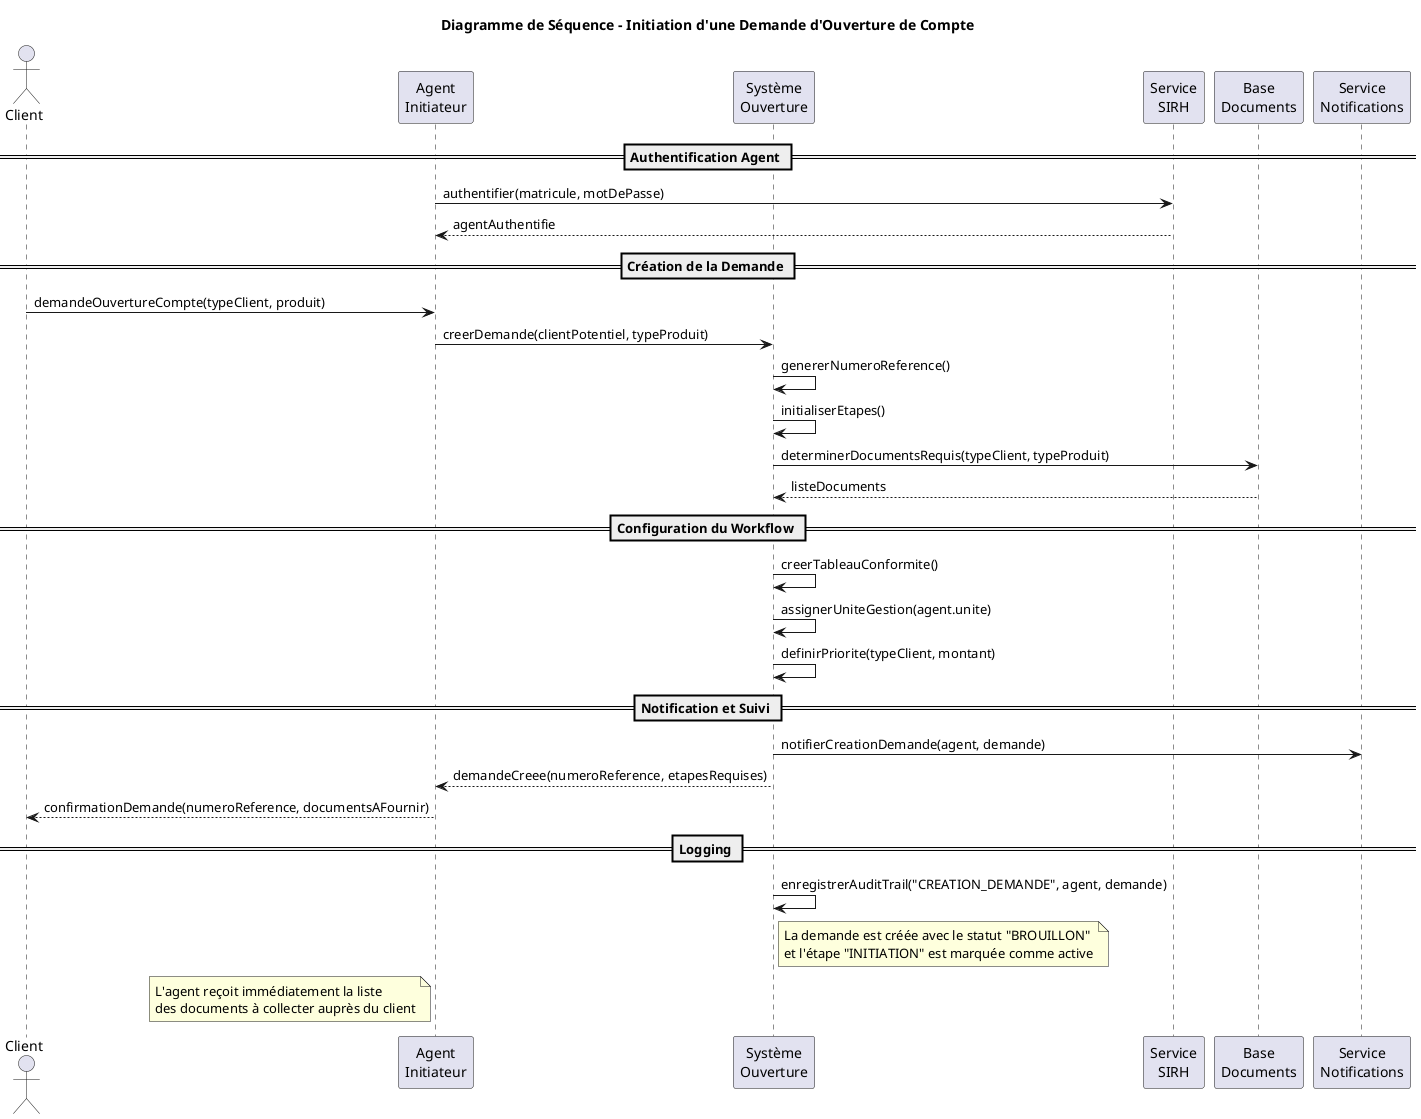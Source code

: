 @startuml InitiationDemande
skinparam shadowing false

title Diagramme de Séquence - Initiation d'une Demande d'Ouverture de Compte

actor Client
participant "Agent\nInitiateur" as Agent
participant "Système\nOuverture" as Systeme
participant "Service\nSIRH" as SIRH
participant "Base\nDocuments" as BDD
participant "Service\nNotifications" as Notif

== Authentification Agent ==
Agent -> SIRH : authentifier(matricule, motDePasse)
SIRH --> Agent : agentAuthentifie

== Création de la Demande ==
Client -> Agent : demandeOuvertureCompte(typeClient, produit)
Agent -> Systeme : creerDemande(clientPotentiel, typeProduit)

Systeme -> Systeme : genererNumeroReference()
Systeme -> Systeme : initialiserEtapes()
Systeme -> BDD : determinerDocumentsRequis(typeClient, typeProduit)
BDD --> Systeme : listeDocuments

== Configuration du Workflow ==
Systeme -> Systeme : creerTableauConformite()
Systeme -> Systeme : assignerUniteGestion(agent.unite)
Systeme -> Systeme : definirPriorite(typeClient, montant)

== Notification et Suivi ==
Systeme -> Notif : notifierCreationDemande(agent, demande)
Systeme --> Agent : demandeCreee(numeroReference, etapesRequises)
Agent --> Client : confirmationDemande(numeroReference, documentsAFournir)

== Logging ==
Systeme -> Systeme : enregistrerAuditTrail("CREATION_DEMANDE", agent, demande)

note right of Systeme
  La demande est créée avec le statut "BROUILLON"
  et l'étape "INITIATION" est marquée comme active
end note

note left of Agent
  L'agent reçoit immédiatement la liste
  des documents à collecter auprès du client
end note

@enduml
